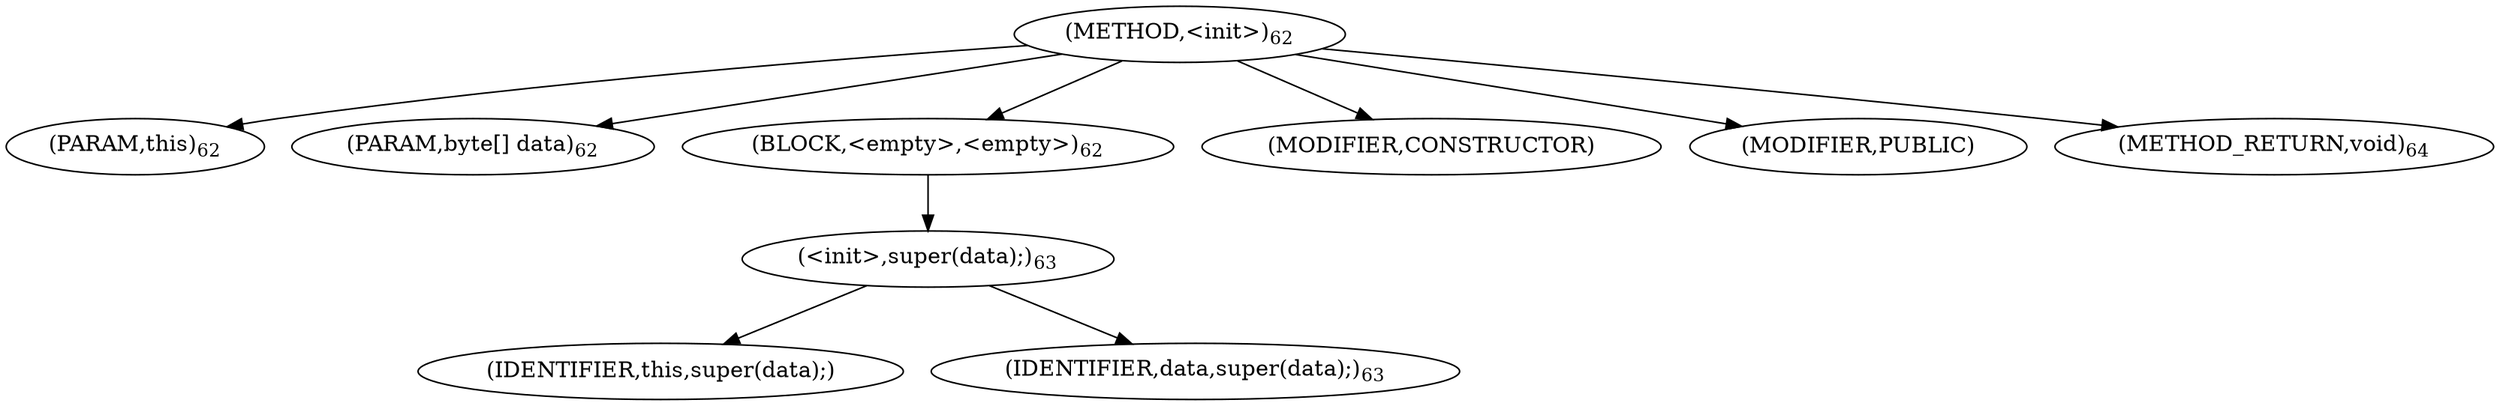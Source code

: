 digraph "&lt;init&gt;" {  
"94" [label = <(METHOD,&lt;init&gt;)<SUB>62</SUB>> ]
"6" [label = <(PARAM,this)<SUB>62</SUB>> ]
"95" [label = <(PARAM,byte[] data)<SUB>62</SUB>> ]
"96" [label = <(BLOCK,&lt;empty&gt;,&lt;empty&gt;)<SUB>62</SUB>> ]
"97" [label = <(&lt;init&gt;,super(data);)<SUB>63</SUB>> ]
"5" [label = <(IDENTIFIER,this,super(data);)> ]
"98" [label = <(IDENTIFIER,data,super(data);)<SUB>63</SUB>> ]
"99" [label = <(MODIFIER,CONSTRUCTOR)> ]
"100" [label = <(MODIFIER,PUBLIC)> ]
"101" [label = <(METHOD_RETURN,void)<SUB>64</SUB>> ]
  "94" -> "6" 
  "94" -> "95" 
  "94" -> "96" 
  "94" -> "99" 
  "94" -> "100" 
  "94" -> "101" 
  "96" -> "97" 
  "97" -> "5" 
  "97" -> "98" 
}
